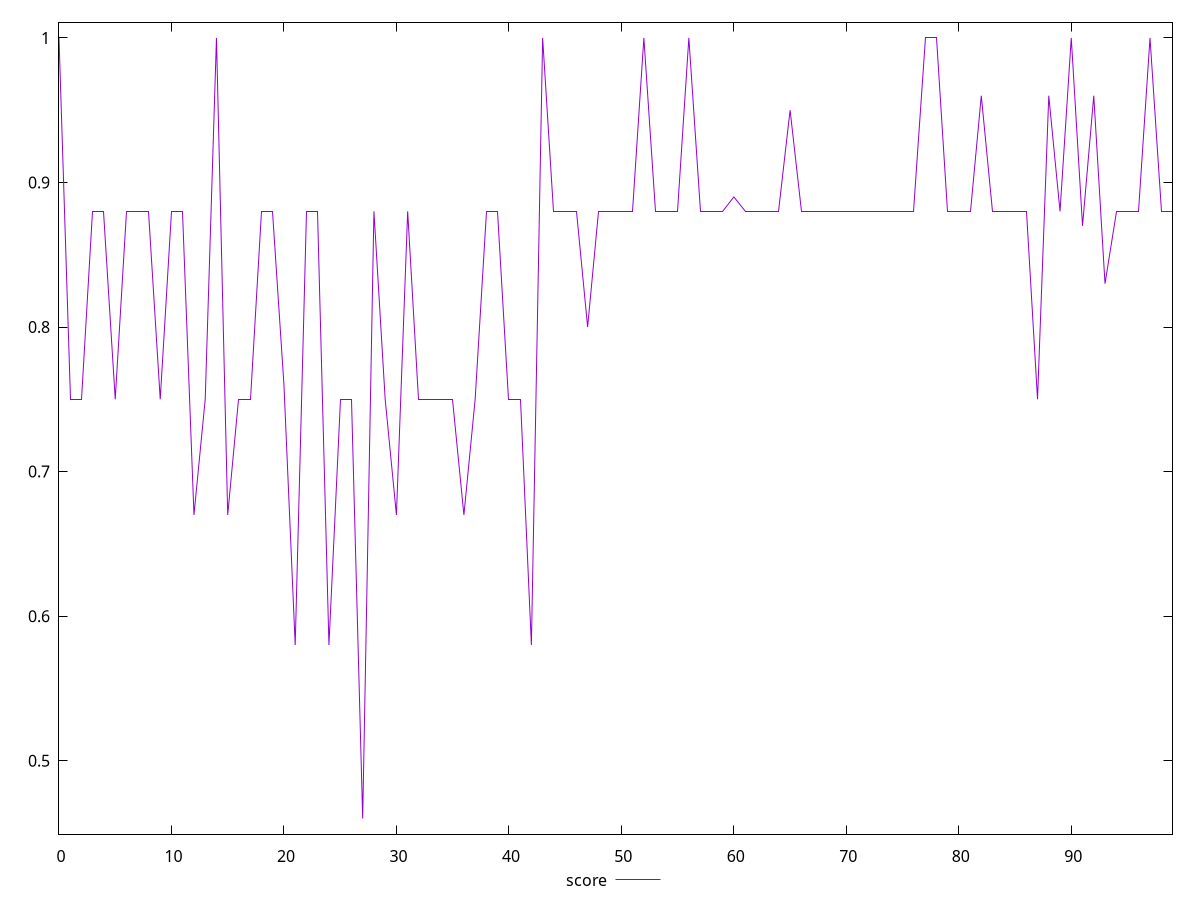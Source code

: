 reset

$score <<EOF
0 1
1 0.75
2 0.75
3 0.88
4 0.88
5 0.75
6 0.88
7 0.88
8 0.88
9 0.75
10 0.88
11 0.88
12 0.67
13 0.75
14 1
15 0.67
16 0.75
17 0.75
18 0.88
19 0.88
20 0.76
21 0.58
22 0.88
23 0.88
24 0.58
25 0.75
26 0.75
27 0.46
28 0.88
29 0.75
30 0.67
31 0.88
32 0.75
33 0.75
34 0.75
35 0.75
36 0.67
37 0.75
38 0.88
39 0.88
40 0.75
41 0.75
42 0.58
43 1
44 0.88
45 0.88
46 0.88
47 0.8
48 0.88
49 0.88
50 0.88
51 0.88
52 1
53 0.88
54 0.88
55 0.88
56 1
57 0.88
58 0.88
59 0.88
60 0.89
61 0.88
62 0.88
63 0.88
64 0.88
65 0.95
66 0.88
67 0.88
68 0.88
69 0.88
70 0.88
71 0.88
72 0.88
73 0.88
74 0.88
75 0.88
76 0.88
77 1
78 1
79 0.88
80 0.88
81 0.88
82 0.96
83 0.88
84 0.88
85 0.88
86 0.88
87 0.75
88 0.96
89 0.88
90 1
91 0.87
92 0.96
93 0.83
94 0.88
95 0.88
96 0.88
97 1
98 0.88
99 0.88
EOF

set key outside below
set xrange [0:99]
set yrange [0.44920000000000004:1.0108]
set trange [0.44920000000000004:1.0108]
set terminal svg size 640, 500 enhanced background rgb 'white'
set output "report_00025_2021-02-22T21:38:55.199Z/unused-css-rules/samples/pages/score/values.svg"

plot $score title "score" with line

reset
